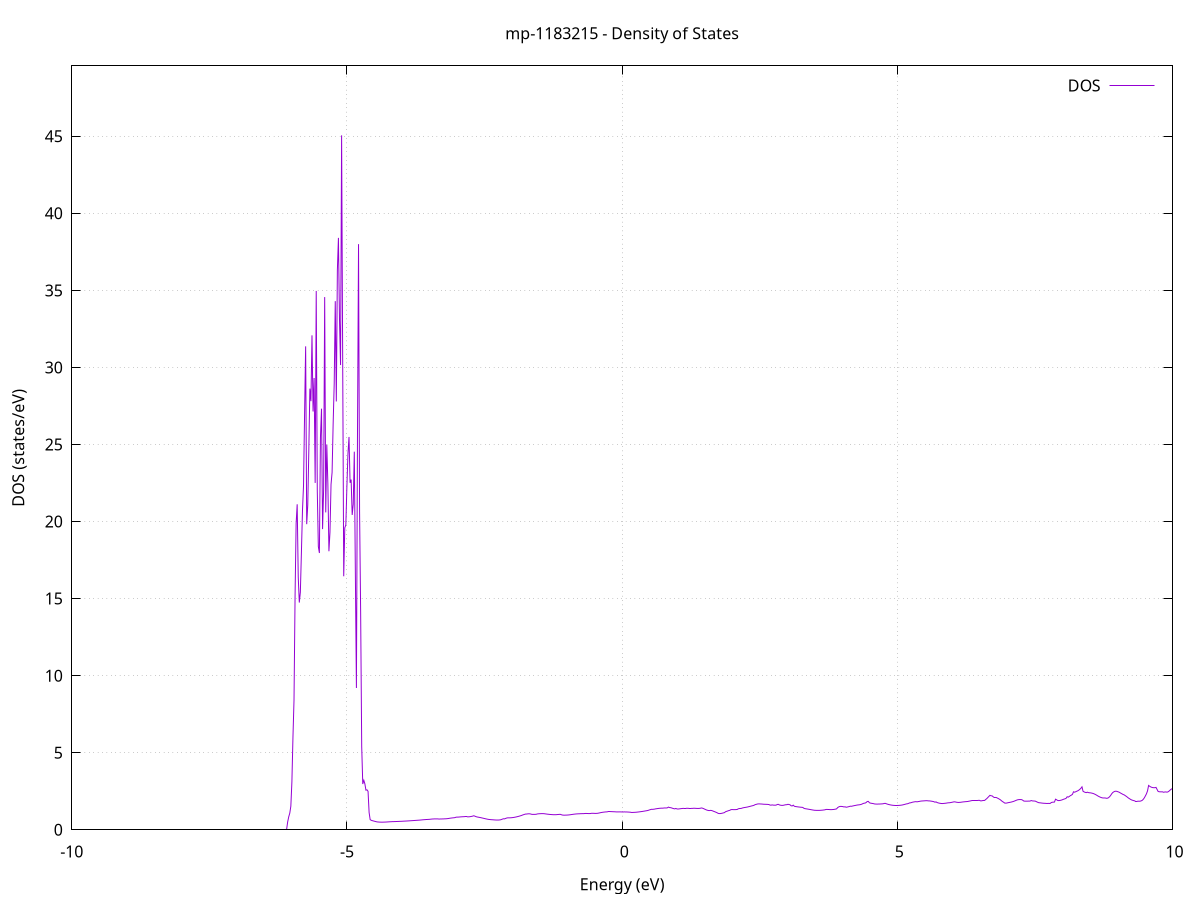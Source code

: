 set title 'mp-1183215 - Density of States'
set xlabel 'Energy (eV)'
set ylabel 'DOS (states/eV)'
set grid
set xrange [-10:10]
set yrange [0:49.569]
set xzeroaxis lt -1
set terminal png size 800,600
set output 'mp-1183215_dos_gnuplot.png'
plot '-' using 1:2 with lines title 'DOS'
-7.845600 0.000000
-7.826400 0.000000
-7.807100 0.000000
-7.787900 0.000000
-7.768700 0.000000
-7.749500 0.000000
-7.730300 0.000000
-7.711000 0.000000
-7.691800 0.000000
-7.672600 0.000000
-7.653400 0.000000
-7.634200 0.000000
-7.615000 0.000000
-7.595700 0.000000
-7.576500 0.000000
-7.557300 0.000000
-7.538100 0.000000
-7.518900 0.000000
-7.499700 0.000000
-7.480400 0.000000
-7.461200 0.000000
-7.442000 0.000000
-7.422800 0.000000
-7.403600 0.000000
-7.384300 0.000000
-7.365100 0.000000
-7.345900 0.000000
-7.326700 0.000000
-7.307500 0.000000
-7.288300 0.000000
-7.269000 0.000000
-7.249800 0.000000
-7.230600 0.000000
-7.211400 0.000000
-7.192200 0.000000
-7.172900 0.000000
-7.153700 0.000000
-7.134500 0.000000
-7.115300 0.000000
-7.096100 0.000000
-7.076900 0.000000
-7.057600 0.000000
-7.038400 0.000000
-7.019200 0.000000
-7.000000 0.000000
-6.980800 0.000000
-6.961500 0.000000
-6.942300 0.000000
-6.923100 0.000000
-6.903900 0.000000
-6.884700 0.000000
-6.865500 0.000000
-6.846200 0.000000
-6.827000 0.000000
-6.807800 0.000000
-6.788600 0.000000
-6.769400 0.000000
-6.750100 0.000000
-6.730900 0.000000
-6.711700 0.000000
-6.692500 0.000000
-6.673300 0.000000
-6.654100 0.000000
-6.634800 0.000000
-6.615600 0.000000
-6.596400 0.000000
-6.577200 0.000000
-6.558000 0.000000
-6.538800 0.000000
-6.519500 0.000000
-6.500300 0.000000
-6.481100 0.000000
-6.461900 0.000000
-6.442700 0.000000
-6.423400 0.000000
-6.404200 0.000000
-6.385000 0.000000
-6.365800 0.000000
-6.346600 0.000000
-6.327400 0.000000
-6.308100 0.000000
-6.288900 0.000000
-6.269700 0.000000
-6.250500 0.000000
-6.231300 0.000000
-6.212000 0.000000
-6.192800 0.000000
-6.173600 0.000000
-6.154400 0.000000
-6.135200 0.000000
-6.116000 0.000000
-6.096700 0.025700
-6.077500 0.509200
-6.058300 0.839200
-6.039100 1.078400
-6.019900 1.528700
-6.000600 3.114800
-5.981400 6.005700
-5.962200 8.414800
-5.943000 15.173400
-5.923800 19.871600
-5.904600 21.120400
-5.885300 16.396400
-5.866100 14.745200
-5.846900 15.410500
-5.827700 18.007200
-5.808500 20.702200
-5.789300 22.334100
-5.770000 27.037200
-5.750800 31.371200
-5.731600 19.831200
-5.712400 21.075300
-5.693200 24.624600
-5.673900 28.627700
-5.654700 27.813000
-5.635500 32.082400
-5.616300 27.142300
-5.597100 29.314900
-5.577900 22.506800
-5.558600 34.962600
-5.539400 22.015200
-5.520200 18.375300
-5.501000 17.959400
-5.481800 25.465400
-5.462500 27.325700
-5.443300 19.510400
-5.424100 22.095000
-5.404900 34.566300
-5.385700 20.592900
-5.366500 24.987500
-5.347200 22.475800
-5.328000 18.071800
-5.308800 19.307700
-5.289600 22.414600
-5.270400 23.187000
-5.251100 26.338300
-5.231900 28.941000
-5.212700 34.302500
-5.193500 27.791400
-5.174300 36.323100
-5.155100 38.407300
-5.135800 33.108200
-5.116600 30.153500
-5.097400 45.062600
-5.078200 30.756200
-5.059000 16.448500
-5.039700 19.590900
-5.020500 19.780900
-5.001300 22.271600
-4.982100 24.396200
-4.962900 25.489600
-4.943700 22.515600
-4.924400 22.721500
-4.905200 20.429600
-4.886000 21.118700
-4.866800 24.533700
-4.847600 16.693700
-4.828400 9.201400
-4.809100 25.425000
-4.789900 38.001400
-4.770700 20.618500
-4.751500 14.113900
-4.732300 5.413400
-4.713000 2.969800
-4.693800 3.209300
-4.674600 2.978000
-4.655400 2.569500
-4.636200 2.592700
-4.617000 2.495200
-4.597700 1.120900
-4.578500 0.657500
-4.559300 0.615900
-4.540100 0.592500
-4.520900 0.573800
-4.501600 0.555400
-4.482400 0.537000
-4.463200 0.518800
-4.444000 0.507400
-4.424800 0.502100
-4.405600 0.497000
-4.386300 0.495400
-4.367100 0.494800
-4.347900 0.495100
-4.328700 0.496500
-4.309500 0.498900
-4.290200 0.502300
-4.271000 0.506800
-4.251800 0.511500
-4.232600 0.516100
-4.213400 0.520400
-4.194200 0.524100
-4.174900 0.527300
-4.155700 0.529300
-4.136500 0.531200
-4.117300 0.534000
-4.098100 0.537100
-4.078900 0.540200
-4.059600 0.543200
-4.040400 0.546200
-4.021200 0.549300
-4.002000 0.552500
-3.982800 0.556100
-3.963500 0.559700
-3.944300 0.563500
-3.925100 0.567400
-3.905900 0.571400
-3.886700 0.575700
-3.867500 0.580200
-3.848200 0.584800
-3.829000 0.589500
-3.809800 0.594200
-3.790600 0.599000
-3.771400 0.603800
-3.752100 0.608600
-3.732900 0.613500
-3.713700 0.618300
-3.694500 0.623300
-3.675300 0.628200
-3.656100 0.635300
-3.636800 0.642400
-3.617600 0.649000
-3.598400 0.655000
-3.579200 0.660400
-3.560000 0.665300
-3.540700 0.669400
-3.521500 0.673300
-3.502300 0.677300
-3.483100 0.685400
-3.463900 0.692900
-3.444700 0.698700
-3.425400 0.702800
-3.406200 0.705700
-3.387000 0.707000
-3.367800 0.706500
-3.348600 0.704400
-3.329400 0.697100
-3.310100 0.698900
-3.290900 0.700900
-3.271700 0.703000
-3.252500 0.705400
-3.233300 0.708200
-3.214000 0.711300
-3.194800 0.715600
-3.175600 0.722600
-3.156400 0.732400
-3.137200 0.744800
-3.118000 0.755400
-3.098700 0.763900
-3.079500 0.771800
-3.060300 0.779100
-3.041100 0.785800
-3.021900 0.812100
-3.002600 0.822800
-2.983400 0.819800
-2.964200 0.826900
-2.945000 0.833400
-2.925800 0.839200
-2.906600 0.844400
-2.887300 0.848900
-2.868100 0.850900
-2.848900 0.841000
-2.829700 0.840900
-2.810500 0.841200
-2.791200 0.840400
-2.772000 0.846000
-2.752800 0.857100
-2.733600 0.871200
-2.714400 0.887200
-2.695200 0.909300
-2.675900 0.883700
-2.656700 0.853000
-2.637500 0.833300
-2.618300 0.820300
-2.599100 0.807500
-2.579800 0.793600
-2.560600 0.778900
-2.541400 0.763500
-2.522200 0.747400
-2.503000 0.730700
-2.483800 0.715000
-2.464500 0.699400
-2.445300 0.685000
-2.426100 0.672900
-2.406900 0.665100
-2.387700 0.657600
-2.368500 0.652700
-2.349200 0.648400
-2.330000 0.642800
-2.310800 0.637200
-2.291600 0.633100
-2.272400 0.630500
-2.253100 0.631100
-2.233900 0.636000
-2.214700 0.644100
-2.195500 0.662400
-2.176300 0.690800
-2.157100 0.714000
-2.137800 0.706600
-2.118600 0.735300
-2.099400 0.760800
-2.080200 0.774600
-2.061000 0.777000
-2.041700 0.775000
-2.022500 0.778800
-2.003300 0.785600
-1.984100 0.794300
-1.964900 0.805100
-1.945700 0.817800
-1.926400 0.832300
-1.907200 0.848300
-1.888000 0.865900
-1.868800 0.884800
-1.849600 0.904900
-1.830300 0.926300
-1.811100 0.954900
-1.791900 0.978600
-1.772700 1.001200
-1.753500 1.019800
-1.734300 1.021200
-1.715000 1.032600
-1.695800 1.037900
-1.676600 1.034600
-1.657400 1.018700
-1.638200 0.999400
-1.619000 0.998500
-1.599700 0.999000
-1.580500 1.001400
-1.561300 1.006400
-1.542100 1.026400
-1.522900 1.035100
-1.503600 1.041100
-1.484400 1.043900
-1.465200 1.049400
-1.446000 1.048400
-1.426800 1.045400
-1.407600 1.038400
-1.388300 1.028200
-1.369100 1.018800
-1.349900 1.010100
-1.330700 1.002100
-1.311500 0.994300
-1.292200 0.989200
-1.273000 0.984100
-1.253800 0.979100
-1.234600 0.977500
-1.215400 0.977000
-1.196200 0.980800
-1.176900 0.986800
-1.157700 0.994400
-1.138500 0.999600
-1.119300 0.997900
-1.100100 0.970600
-1.080800 0.953500
-1.061600 0.948700
-1.042400 0.949100
-1.023200 0.951000
-1.004000 0.954000
-0.984800 0.958300
-0.965500 0.964500
-0.946300 0.974200
-0.927100 0.983900
-0.907900 0.994600
-0.888700 1.005300
-0.869500 1.014200
-0.850200 1.021500
-0.831000 1.028400
-0.811800 1.032800
-0.792600 1.036600
-0.773400 1.039700
-0.754100 1.042800
-0.734900 1.045800
-0.715700 1.047600
-0.696500 1.048000
-0.677300 1.056200
-0.658100 1.059800
-0.638800 1.056900
-0.619600 1.053300
-0.600400 1.054200
-0.581200 1.051100
-0.562000 1.066400
-0.542700 1.070200
-0.523500 1.068500
-0.504300 1.063600
-0.485100 1.062200
-0.465900 1.064300
-0.446700 1.068700
-0.427400 1.082000
-0.408200 1.096400
-0.389000 1.112100
-0.369800 1.126000
-0.350600 1.136900
-0.331300 1.146000
-0.312100 1.153800
-0.292900 1.160100
-0.273700 1.162900
-0.254500 1.182000
-0.235300 1.181800
-0.216000 1.180500
-0.196800 1.178000
-0.177600 1.174500
-0.158400 1.171100
-0.139200 1.167900
-0.119900 1.164400
-0.100700 1.158200
-0.081500 1.157700
-0.062300 1.160200
-0.043100 1.162100
-0.023900 1.159700
-0.004600 1.156500
0.014600 1.154100
0.033800 1.157800
0.053000 1.157600
0.072200 1.155800
0.091400 1.153500
0.110700 1.149600
0.129900 1.144700
0.149100 1.139200
0.168300 1.124400
0.187500 1.124900
0.206800 1.128400
0.226000 1.131900
0.245200 1.136100
0.264400 1.142000
0.283600 1.149700
0.302800 1.158000
0.322100 1.166900
0.341300 1.176300
0.360500 1.186500
0.379700 1.197800
0.398900 1.209300
0.418200 1.220900
0.437400 1.232700
0.456600 1.244700
0.475800 1.262300
0.495000 1.287600
0.514200 1.308300
0.533500 1.328600
0.552700 1.325800
0.571900 1.333100
0.591100 1.342100
0.610300 1.359100
0.629600 1.368000
0.648800 1.379100
0.668000 1.389000
0.687200 1.396300
0.706400 1.400300
0.725600 1.403000
0.744900 1.405000
0.764100 1.415700
0.783300 1.413700
0.802500 1.412900
0.821700 1.424100
0.840900 1.471800
0.860200 1.441000
0.879400 1.434600
0.898600 1.417500
0.917800 1.392600
0.937000 1.371500
0.956300 1.356000
0.975500 1.383100
0.994700 1.354500
1.013900 1.345500
1.033100 1.353600
1.052300 1.363000
1.071600 1.372300
1.090800 1.381500
1.110000 1.390100
1.129200 1.395400
1.148400 1.395500
1.167700 1.394000
1.186900 1.392100
1.206100 1.391100
1.225300 1.391700
1.244500 1.391500
1.263700 1.390400
1.283000 1.389000
1.302200 1.397800
1.321400 1.394600
1.340600 1.389800
1.359800 1.385800
1.379100 1.384500
1.398300 1.387300
1.417500 1.393200
1.436700 1.415800
1.455900 1.405800
1.475100 1.381000
1.494400 1.347300
1.513600 1.315300
1.532800 1.285800
1.552000 1.263900
1.571200 1.248600
1.590400 1.246100
1.609700 1.260600
1.628900 1.245300
1.648100 1.220200
1.667300 1.190700
1.686500 1.165000
1.705800 1.136800
1.725000 1.104300
1.744200 1.066000
1.763400 1.050500
1.782600 1.051600
1.801800 1.062900
1.821100 1.078100
1.840300 1.095500
1.859500 1.114000
1.878700 1.171100
1.897900 1.194900
1.917200 1.219000
1.936400 1.244100
1.955600 1.261200
1.974800 1.302300
1.994000 1.312300
2.013200 1.309100
2.032500 1.305800
2.051700 1.306700
2.070900 1.311500
2.090100 1.317000
2.109300 1.359500
2.128600 1.377400
2.147800 1.381300
2.167000 1.389600
2.186200 1.414800
2.205400 1.431900
2.224600 1.443900
2.243900 1.455700
2.263100 1.467100
2.282300 1.481700
2.301500 1.500000
2.320700 1.517500
2.340000 1.535400
2.359200 1.552500
2.378400 1.568500
2.397600 1.593700
2.416800 1.630200
2.436000 1.649500
2.455300 1.669000
2.474500 1.680900
2.493700 1.678400
2.512900 1.675300
2.532100 1.671200
2.551300 1.665800
2.570600 1.656300
2.589800 1.654900
2.609000 1.652700
2.628200 1.649600
2.647400 1.645800
2.666700 1.637200
2.685900 1.605300
2.705100 1.596900
2.724300 1.613800
2.743500 1.601700
2.762700 1.596100
2.782000 1.594400
2.801200 1.606600
2.820400 1.644000
2.839600 1.649500
2.858800 1.610800
2.878100 1.593200
2.897300 1.584900
2.916500 1.584200
2.935700 1.593300
2.954900 1.612100
2.974100 1.624500
2.993400 1.628900
3.012600 1.653100
3.031800 1.639600
3.051000 1.619900
3.070200 1.558300
3.089500 1.546600
3.108700 1.596800
3.127900 1.528300
3.147100 1.509700
3.166300 1.499600
3.185500 1.489900
3.204800 1.480400
3.224000 1.472200
3.243200 1.464900
3.262400 1.458300
3.281600 1.451500
3.300800 1.398700
3.320100 1.373500
3.339300 1.361800
3.358500 1.350900
3.377700 1.339300
3.396900 1.327200
3.416200 1.314700
3.435400 1.301700
3.454600 1.289200
3.473800 1.277100
3.493000 1.266800
3.512200 1.262500
3.531500 1.259600
3.550700 1.257500
3.569900 1.258200
3.589100 1.261000
3.608300 1.265000
3.627600 1.270500
3.646800 1.277500
3.666000 1.286000
3.685200 1.296000
3.704400 1.318900
3.723600 1.319400
3.742900 1.316700
3.762100 1.313100
3.781300 1.308900
3.800500 1.307300
3.819700 1.311000
3.839000 1.317000
3.858200 1.326900
3.877400 1.340000
3.896600 1.356600
3.915800 1.438600
3.935000 1.483700
3.954300 1.510500
3.973500 1.518500
3.992700 1.512900
4.011900 1.500700
4.031100 1.481600
4.050300 1.491200
4.069600 1.463500
4.088800 1.474600
4.108000 1.490400
4.127200 1.509700
4.146400 1.530700
4.165700 1.524600
4.184900 1.540000
4.204100 1.555800
4.223300 1.570200
4.242500 1.584200
4.261700 1.598100
4.281000 1.611000
4.300200 1.616400
4.319400 1.626100
4.338600 1.641800
4.357800 1.668000
4.377100 1.701900
4.396300 1.725100
4.415500 1.732300
4.434700 1.771000
4.453900 1.835900
4.473100 1.841900
4.492400 1.754800
4.511600 1.729800
4.530800 1.717500
4.550000 1.707000
4.569200 1.692700
4.588500 1.674200
4.607700 1.668600
4.626900 1.667600
4.646100 1.668400
4.665300 1.670300
4.684500 1.673000
4.703800 1.676200
4.723000 1.680700
4.742200 1.687400
4.761400 1.707400
4.780600 1.715400
4.799900 1.688400
4.819100 1.664900
4.838300 1.644500
4.857500 1.627100
4.876700 1.612700
4.895900 1.600800
4.915200 1.590300
4.934400 1.582900
4.953600 1.579400
4.972800 1.577700
4.992000 1.577800
5.011200 1.579200
5.030500 1.582900
5.049700 1.588700
5.068900 1.596500
5.088100 1.607600
5.107300 1.623100
5.126600 1.640600
5.145800 1.659700
5.165000 1.678700
5.184200 1.687300
5.203400 1.711500
5.222600 1.742200
5.241900 1.749900
5.261100 1.772200
5.280300 1.792800
5.299500 1.805100
5.318700 1.817600
5.338000 1.825000
5.357200 1.813500
5.376400 1.826100
5.395600 1.838300
5.414800 1.853400
5.434000 1.863900
5.453300 1.869100
5.472500 1.874000
5.491700 1.878200
5.510900 1.883800
5.530100 1.889000
5.549400 1.882500
5.568600 1.874100
5.587800 1.872400
5.607000 1.862100
5.626200 1.851600
5.645400 1.839200
5.664700 1.820600
5.683900 1.790500
5.703100 1.809200
5.722300 1.768700
5.741500 1.745400
5.760700 1.728700
5.780000 1.715700
5.799200 1.703900
5.818400 1.701800
5.837600 1.707900
5.856800 1.714600
5.876100 1.722600
5.895300 1.732600
5.914500 1.744900
5.933700 1.751300
5.952900 1.756000
5.972100 1.767500
5.991400 1.783100
6.010600 1.796900
6.029800 1.813300
6.049000 1.809000
6.068200 1.794000
6.087500 1.780800
6.106700 1.775100
6.125900 1.777200
6.145100 1.781700
6.164300 1.791700
6.183500 1.801900
6.202800 1.810300
6.222000 1.817700
6.241200 1.824000
6.260400 1.829400
6.279600 1.837200
6.298900 1.852000
6.318100 1.864700
6.337300 1.881200
6.356500 1.896600
6.375700 1.901300
6.394900 1.901000
6.414200 1.899900
6.433400 1.898900
6.452600 1.898100
6.471800 1.909100
6.491000 1.911900
6.510200 1.878700
6.529500 1.877500
6.548700 1.893200
6.567900 1.903000
6.587100 1.905000
6.606300 1.967100
6.625600 2.022900
6.644800 2.094200
6.664000 2.165200
6.683200 2.235800
6.702400 2.205300
6.721600 2.203000
6.740900 2.142700
6.760100 2.095000
6.779300 2.099200
6.798500 2.092300
6.817700 2.058200
6.837000 2.023700
6.856200 1.981700
6.875400 1.938100
6.894600 1.875900
6.913800 1.825300
6.933000 1.782100
6.952300 1.731600
6.971500 1.728600
6.990700 1.736800
7.009900 1.755000
7.029100 1.768500
7.048400 1.782100
7.067600 1.796700
7.086800 1.814600
7.106000 1.834000
7.125200 1.859400
7.144400 1.888000
7.163700 1.916700
7.182900 1.942900
7.202100 1.954800
7.221300 1.960700
7.240500 1.959300
7.259800 1.954400
7.279000 1.916800
7.298200 1.863800
7.317400 1.858100
7.336600 1.856500
7.355800 1.855800
7.375100 1.859400
7.394300 1.858300
7.413500 1.865300
7.432700 1.896700
7.451900 1.875100
7.471100 1.867900
7.490400 1.865700
7.509600 1.855800
7.528800 1.821200
7.548000 1.788200
7.567200 1.759500
7.586500 1.751500
7.605700 1.743500
7.624900 1.733700
7.644100 1.725400
7.663300 1.719700
7.682500 1.717100
7.701800 1.711900
7.721000 1.705500
7.740200 1.713000
7.759400 1.706900
7.778600 1.711700
7.797900 1.768200
7.817100 1.787800
7.836300 1.792000
7.855500 1.799600
7.874700 1.985700
7.893900 1.947400
7.913200 1.904400
7.932400 1.892300
7.951600 1.901400
7.970800 1.915800
7.990000 1.935600
8.009300 1.964000
8.028500 1.990300
8.047700 2.011300
8.066900 2.042000
8.086100 2.141700
8.105300 2.117000
8.124600 2.162500
8.143800 2.212700
8.163000 2.249500
8.182200 2.299100
8.201400 2.465300
8.220600 2.438700
8.239900 2.464800
8.259100 2.498200
8.278300 2.528200
8.297500 2.570300
8.316700 2.625700
8.336000 2.694400
8.355200 2.786000
8.374400 2.500100
8.393600 2.457500
8.412800 2.430300
8.432000 2.410900
8.451300 2.439400
8.470500 2.414000
8.489700 2.400900
8.508900 2.396900
8.528100 2.383200
8.547400 2.366500
8.566600 2.343900
8.585800 2.313400
8.605000 2.278700
8.624200 2.238800
8.643400 2.196100
8.662700 2.157800
8.681900 2.124800
8.701100 2.096600
8.720300 2.073900
8.739500 2.063700
8.758800 2.063100
8.778000 2.063700
8.797200 2.044000
8.816400 2.048600
8.835600 2.075000
8.854800 2.138000
8.874100 2.216200
8.893300 2.324300
8.912500 2.409500
8.931700 2.458200
8.950900 2.493000
8.970200 2.503000
8.989400 2.493000
9.008600 2.466400
9.027800 2.442900
9.047000 2.402100
9.066200 2.362400
9.085500 2.324700
9.104700 2.286700
9.123900 2.261500
9.143100 2.211600
9.162300 2.166400
9.181500 2.112000
9.200800 2.056500
9.220000 2.014400
9.239200 1.969100
9.258400 1.934900
9.277600 1.911000
9.296900 1.890700
9.316100 1.874100
9.335300 1.861800
9.354500 1.861600
9.373700 1.855400
9.392900 1.852600
9.412200 1.856500
9.431400 1.875800
9.450600 1.911400
9.469800 1.981300
9.489000 2.077400
9.508300 2.203800
9.527500 2.337600
9.546700 2.531500
9.565900 2.877300
9.585100 2.823300
9.604300 2.782800
9.623600 2.752800
9.642800 2.735800
9.662000 2.729600
9.681200 2.728500
9.700400 2.750900
9.719700 2.618400
9.738900 2.486600
9.758100 2.467100
9.777300 2.463900
9.796500 2.463500
9.815700 2.464400
9.835000 2.436500
9.854200 2.447700
9.873400 2.456500
9.892600 2.446000
9.911800 2.447900
9.931000 2.491000
9.950300 2.552100
9.969500 2.615100
9.988700 2.658100
10.007900 2.682300
10.027100 2.661700
10.046400 2.590700
10.065600 2.638400
10.084800 2.598700
10.104000 2.557100
10.123200 2.505800
10.142400 2.458400
10.161700 2.375800
10.180900 2.309500
10.200100 2.245900
10.219300 2.220400
10.238500 2.192500
10.257800 2.169500
10.277000 2.142800
10.296200 2.105900
10.315400 2.112600
10.334600 2.121900
10.353800 2.127100
10.373100 2.126200
10.392300 2.117500
10.411500 2.080300
10.430700 2.060700
10.449900 2.052100
10.469200 2.052700
10.488400 2.058600
10.507600 2.068200
10.526800 2.082600
10.546000 2.109900
10.565200 2.134300
10.584500 2.144900
10.603700 2.156400
10.622900 2.168200
10.642100 2.179800
10.661300 2.177600
10.680500 2.192100
10.699800 2.218900
10.719000 2.251500
10.738200 2.211400
10.757400 2.199200
10.776600 2.206000
10.795900 2.189300
10.815100 2.213900
10.834300 2.277300
10.853500 2.303600
10.872700 2.281600
10.891900 2.279200
10.911200 2.274700
10.930400 2.270200
10.949600 2.265800
10.968800 2.261200
10.988000 2.259800
11.007300 2.267100
11.026500 2.299900
11.045700 2.342500
11.064900 2.233100
11.084100 2.268800
11.103300 2.294500
11.122600 2.317900
11.141800 2.342900
11.161000 2.369700
11.180200 2.385300
11.199400 2.392800
11.218700 2.385100
11.237900 2.366900
11.257100 2.343100
11.276300 2.321400
11.295500 2.327100
11.314700 2.311800
11.334000 2.290500
11.353200 2.277000
11.372400 2.279700
11.391600 2.279800
11.410800 2.316600
11.430100 2.312900
11.449300 2.301400
11.468500 2.302600
11.487700 2.316400
11.506900 2.297100
11.526100 2.264700
11.545400 2.223700
11.564600 2.195200
11.583800 2.170900
11.603000 2.146300
11.622200 2.122600
11.641400 2.104600
11.660700 2.088900
11.679900 2.077500
11.699100 2.069500
11.718300 2.064300
11.737500 2.059500
11.756800 2.084800
11.776000 2.209200
11.795200 2.004700
11.814400 2.000900
11.833600 1.974800
11.852800 1.976500
11.872100 1.982500
11.891300 1.982000
11.910500 1.979900
11.929700 1.976900
11.948900 1.938600
11.968200 1.906300
11.987400 1.879700
12.006600 1.874400
12.025800 1.854800
12.045000 1.846200
12.064200 1.839400
12.083500 1.834800
12.102700 1.837500
12.121900 1.839400
12.141100 1.841200
12.160300 1.843300
12.179600 1.858700
12.198800 1.877400
12.218000 1.895000
12.237200 1.911700
12.256400 1.926800
12.275600 1.935400
12.294900 1.968000
12.314100 1.972000
12.333300 1.964200
12.352500 1.964500
12.371700 2.018500
12.390900 1.996800
12.410200 1.973000
12.429400 1.948100
12.448600 1.924000
12.467800 1.901700
12.487000 1.879400
12.506300 1.862500
12.525500 1.853500
12.544700 1.869600
12.563900 1.889800
12.583100 1.911800
12.602300 1.933300
12.621600 1.975900
12.640800 2.000400
12.660000 2.025700
12.679200 2.073100
12.698400 2.099800
12.717700 2.101700
12.736900 2.110400
12.756100 2.120900
12.775300 2.116700
12.794500 2.096600
12.813700 2.086200
12.833000 2.086200
12.852200 2.074300
12.871400 2.060900
12.890600 2.047900
12.909800 2.032700
12.929100 2.009800
12.948300 1.993100
12.967500 1.976500
12.986700 1.955400
13.005900 1.936000
13.025100 1.907200
13.044400 1.894800
13.063600 1.831400
13.082800 1.833200
13.102000 1.844500
13.121200 1.873300
13.140400 1.909900
13.159700 1.926300
13.178900 1.946500
13.198100 1.963800
13.217300 1.996100
13.236500 2.016000
13.255800 1.994000
13.275000 1.917700
13.294200 1.859700
13.313400 1.849800
13.332600 1.843600
13.351800 1.837400
13.371100 1.835500
13.390300 1.828200
13.409500 1.825100
13.428700 1.831800
13.447900 1.852800
13.467200 1.878900
13.486400 1.934200
13.505600 1.955800
13.524800 1.985300
13.544000 2.022600
13.563200 2.066900
13.582500 2.119200
13.601700 2.169500
13.620900 2.222300
13.640100 2.318200
13.659300 2.325400
13.678600 2.311800
13.697800 2.272800
13.717000 2.336800
13.736200 2.429500
13.755400 2.513500
13.774600 2.585000
13.793900 2.614300
13.813100 2.640400
13.832300 2.607300
13.851500 2.470000
13.870700 2.390900
13.890000 2.252900
13.909200 2.244500
13.928400 2.240500
13.947600 2.226400
13.966800 2.231300
13.986000 2.231300
14.005300 2.194100
14.024500 2.166200
14.043700 2.163100
14.062900 2.155800
14.082100 2.145000
14.101300 2.145800
14.120600 2.124800
14.139800 2.147600
14.159000 2.186600
14.178200 2.212200
14.197400 2.364500
14.216700 2.480900
14.235900 2.595500
14.255100 2.616600
14.274300 2.600500
14.293500 2.558800
14.312700 2.551600
14.332000 2.582000
14.351200 2.673600
14.370400 2.673400
14.389600 2.722200
14.408800 2.774300
14.428100 2.814500
14.447300 2.857600
14.466500 2.920200
14.485700 3.016400
14.504900 3.104500
14.524100 3.116800
14.543400 3.111300
14.562600 3.091200
14.581800 3.068600
14.601000 3.034100
14.620200 2.925700
14.639500 2.906900
14.658700 2.880600
14.677900 2.864800
14.697100 2.843600
14.716300 2.871700
14.735500 2.869400
14.754800 2.826900
14.774000 2.737400
14.793200 2.644300
14.812400 2.563200
14.831600 2.496900
14.850800 2.444200
14.870100 2.404900
14.889300 2.376500
14.908500 2.356100
14.927700 2.342700
14.946900 2.340800
14.966200 2.343400
14.985400 2.325500
15.004600 2.291700
15.023800 2.254900
15.043000 2.219000
15.062200 2.183100
15.081500 2.141800
15.100700 2.085400
15.119900 2.091800
15.139100 2.113400
15.158300 2.185400
15.177600 2.219300
15.196800 2.260500
15.216000 2.304500
15.235200 2.270500
15.254400 2.336900
15.273600 2.385100
15.292900 2.472800
15.312100 2.558600
15.331300 2.677800
15.350500 2.828900
15.369700 2.852500
15.389000 2.839000
15.408200 2.811500
15.427400 2.830700
15.446600 2.841600
15.465800 2.837600
15.485000 2.815000
15.504300 2.790000
15.523500 2.795800
15.542700 2.895200
15.561900 2.913900
15.581100 2.855700
15.600300 2.737900
15.619600 2.723600
15.638800 2.706400
15.658000 2.651900
15.677200 2.654500
15.696400 2.659800
15.715700 2.670100
15.734900 2.693800
15.754100 2.717300
15.773300 2.741600
15.792500 2.764400
15.811700 2.874900
15.831000 3.004200
15.850200 3.175800
15.869400 3.424100
15.888600 3.299400
15.907800 3.326100
15.927100 3.369100
15.946300 3.396900
15.965500 3.456200
15.984700 3.511100
16.003900 3.542400
16.023100 3.511800
16.042400 3.953900
16.061600 3.573400
16.080800 3.427700
16.100000 3.281200
16.119200 3.184700
16.138500 3.131200
16.157700 3.088100
16.176900 3.038200
16.196100 2.989800
16.215300 2.935300
16.234500 2.870300
16.253800 2.814300
16.273000 2.784600
16.292200 2.789400
16.311400 2.851500
16.330600 2.952800
16.349900 3.018200
16.369100 3.035800
16.388300 2.853200
16.407500 2.830000
16.426700 2.828100
16.445900 2.831500
16.465200 2.839400
16.484400 2.848300
16.503600 2.850500
16.522800 2.822300
16.542000 2.806000
16.561200 2.813400
16.580500 3.018100
16.599700 2.899800
16.618900 2.884300
16.638100 2.882100
16.657300 2.906300
16.676600 2.933700
16.695800 2.928500
16.715000 2.928300
16.734200 2.903000
16.753400 2.902400
16.772600 2.910000
16.791900 2.847600
16.811100 2.844000
16.830300 2.874300
16.849500 2.902200
16.868700 2.857200
16.888000 2.805200
16.907200 2.758700
16.926400 2.718000
16.945600 2.690400
16.964800 2.705200
16.984000 2.742800
17.003300 2.793000
17.022500 2.857800
17.041700 2.956100
17.060900 3.096300
17.080100 3.100400
17.099400 3.137400
17.118600 3.117400
17.137800 3.148400
17.157000 3.046000
17.176200 3.115800
17.195400 3.155700
17.214700 3.201100
17.233900 3.254200
17.253100 3.301700
17.272300 3.363700
17.291500 3.506200
17.310700 3.551900
17.330000 3.612800
17.349200 3.692500
17.368400 3.732500
17.387600 3.756900
17.406800 3.812500
17.426100 3.834800
17.445300 3.832800
17.464500 3.766600
17.483700 3.670700
17.502900 3.549900
17.522100 3.369600
17.541400 3.096100
17.560600 2.879300
17.579800 2.688500
17.599000 2.649700
17.618200 2.567600
17.637500 2.533000
17.656700 2.453600
17.675900 2.206200
17.695100 2.148200
17.714300 2.107000
17.733500 2.081000
17.752800 2.071000
17.772000 2.077900
17.791200 2.101500
17.810400 2.142200
17.829600 2.195800
17.848900 2.266900
17.868100 2.331200
17.887300 2.442500
17.906500 2.415200
17.925700 2.458400
17.944900 2.510600
17.964200 2.544500
17.983400 2.581200
18.002600 2.616900
18.021800 2.654800
18.041000 2.684500
18.060200 2.695500
18.079500 2.711500
18.098700 2.726800
18.117900 2.781100
18.137100 2.853000
18.156300 2.931000
18.175600 3.006900
18.194800 3.050100
18.214000 3.002800
18.233200 3.009200
18.252400 2.981900
18.271600 2.938600
18.290900 2.914300
18.310100 2.899900
18.329300 2.892800
18.348500 2.892200
18.367700 2.878300
18.387000 2.781600
18.406200 2.693400
18.425400 2.624600
18.444600 2.604000
18.463800 2.574800
18.483000 2.544500
18.502300 2.362300
18.521500 2.323100
18.540700 2.338000
18.559900 2.309100
18.579100 2.274100
18.598400 2.200500
18.617600 2.111300
18.636800 2.061100
18.656000 2.023000
18.675200 1.979100
18.694400 1.924300
18.713700 1.922500
18.732900 1.932300
18.752100 1.940400
18.771300 1.970800
18.790500 2.013200
18.809800 2.057700
18.829000 2.108100
18.848200 2.155600
18.867400 2.217500
18.886600 2.287100
18.905800 2.361200
18.925100 2.485900
18.944300 2.519200
18.963500 2.478300
18.982700 2.443000
19.001900 2.390100
19.021100 2.406800
19.040400 2.551200
19.059600 2.502900
19.078800 2.473300
19.098000 2.525400
19.117200 2.584000
19.136500 2.586900
19.155700 2.579800
19.174900 2.576500
19.194100 2.586700
19.213300 2.660500
19.232500 2.703600
19.251800 2.777600
19.271000 2.833200
19.290200 2.875400
19.309400 3.000000
19.328600 3.320700
19.347900 3.432600
19.367100 3.256100
19.386300 3.121700
19.405500 3.157900
19.424700 3.163900
19.443900 3.132000
19.463200 3.072300
19.482400 3.016100
19.501600 2.977100
19.520800 2.945500
19.540000 3.029100
19.559300 2.982300
19.578500 2.984200
19.597700 2.957700
19.616900 2.917000
19.636100 2.878900
19.655300 2.832100
19.674600 2.812600
19.693800 2.798300
19.713000 2.680500
19.732200 2.509200
19.751400 2.431500
19.770600 2.422200
19.789900 2.385400
19.809100 2.353700
19.828300 2.326400
19.847500 2.302400
19.866700 2.281500
19.886000 2.268100
19.905200 2.262700
19.924400 2.261200
19.943600 2.217600
19.962800 2.180700
19.982000 2.178300
20.001300 2.171800
20.020500 2.178600
20.039700 2.188300
20.058900 2.201000
20.078100 2.223500
20.097400 2.291100
20.116600 2.387800
20.135800 2.514000
20.155000 2.879100
20.174200 2.638500
20.193400 2.651500
20.212700 2.663100
20.231900 2.698600
20.251100 2.747500
20.270300 2.773100
20.289500 2.806700
20.308800 2.847500
20.328000 2.945100
20.347200 2.907300
20.366400 2.870500
20.385600 2.843300
20.404800 2.709900
20.424100 2.718800
20.443300 2.696800
20.462500 2.678300
20.481700 2.655700
20.500900 2.650800
20.520200 2.586400
20.539400 2.556800
20.558600 2.549300
20.577800 2.537400
20.597000 2.517600
20.616200 2.536300
20.635500 2.598100
20.654700 2.574500
20.673900 2.542000
20.693100 2.501600
20.712300 2.694700
20.731500 2.568400
20.750800 2.547700
20.770000 2.428400
20.789200 2.318900
20.808400 2.297900
20.827600 2.292100
20.846900 2.289800
20.866100 2.269800
20.885300 2.242800
20.904500 2.249900
20.923700 2.234300
20.942900 2.181200
20.962200 2.127100
20.981400 2.115100
21.000600 2.108000
21.019800 2.103700
21.039000 2.099800
21.058300 2.091400
21.077500 2.081400
21.096700 2.592200
21.115900 2.116800
21.135100 2.144800
21.154300 2.207500
21.173600 2.264500
21.192800 2.327100
21.212000 2.412800
21.231200 2.485900
21.250400 2.557900
21.269700 2.638200
21.288900 2.711800
21.308100 2.764700
21.327300 2.783500
21.346500 2.800300
21.365700 2.784900
21.385000 2.781400
21.404200 2.844300
21.423400 2.831700
21.442600 2.810800
21.461800 2.831300
21.481000 2.717700
21.500300 2.687200
21.519500 2.700600
21.538700 2.728200
21.557900 2.767900
21.577100 2.877000
21.596400 2.923000
21.615600 2.966900
21.634800 3.014800
21.654000 3.059400
21.673200 3.104400
21.692400 3.100400
21.711700 3.115500
21.730900 3.158100
21.750100 3.201300
21.769300 3.225600
21.788500 3.224400
21.807800 3.235700
21.827000 3.148900
21.846200 3.060200
21.865400 3.131600
21.884600 3.171600
21.903800 3.115000
21.923100 3.179000
21.942300 3.289200
21.961500 3.310400
21.980700 3.213800
21.999900 3.123900
22.019200 2.976000
22.038400 2.893800
22.057600 2.828100
22.076800 2.774300
22.096000 2.718100
22.115200 2.647700
22.134500 2.588200
22.153700 2.551700
22.172900 2.515800
22.192100 2.493500
22.211300 2.505100
22.230500 2.491200
22.249800 2.424100
22.269000 2.411900
22.288200 2.407500
22.307400 2.410200
22.326600 2.323500
22.345900 2.314200
22.365100 2.311400
22.384300 2.279400
22.403500 2.295300
22.422700 2.324800
22.441900 2.390500
22.461200 2.478800
22.480400 2.573900
22.499600 2.608000
22.518800 2.702100
22.538000 2.816800
22.557300 2.883100
22.576500 3.007600
22.595700 3.138200
22.614900 3.215900
22.634100 3.336900
22.653300 3.470400
22.672600 3.601300
22.691800 3.712900
22.711000 3.854600
22.730200 3.819700
22.749400 3.714000
22.768700 3.581600
22.787900 3.494200
22.807100 3.440500
22.826300 3.381700
22.845500 3.286300
22.864700 3.198000
22.884000 3.107200
22.903200 3.012300
22.922400 2.913600
22.941600 2.893200
22.960800 2.760600
22.980100 2.589500
22.999300 2.506300
23.018500 2.447700
23.037700 2.416500
23.056900 2.438200
23.076100 2.487900
23.095400 2.579100
23.114600 2.690100
23.133800 2.813700
23.153000 2.922000
23.172200 3.015000
23.191400 3.065700
23.210700 3.174400
23.229900 3.283300
23.249100 3.408500
23.268300 3.584000
23.287500 3.808300
23.306800 3.944800
23.326000 4.136100
23.345200 4.121700
23.364400 4.056100
23.383600 3.979900
23.402800 3.941200
23.422100 3.892400
23.441300 3.770400
23.460500 3.610200
23.479700 3.419100
23.498900 3.216900
23.518200 2.991200
23.537400 2.824400
23.556600 2.680900
23.575800 2.587800
23.595000 2.503800
23.614200 2.412400
23.633500 2.343800
23.652700 2.347600
23.671900 2.404300
23.691100 2.479900
23.710300 2.578600
23.729600 2.696900
23.748800 2.846100
23.768000 3.026200
23.787200 3.131000
23.806400 3.335400
23.825600 3.424700
23.844900 3.524300
23.864100 3.563000
23.883300 3.622700
23.902500 3.797400
23.921700 3.919500
23.940900 3.986600
23.960200 4.041600
23.979400 4.110400
23.998600 4.098700
24.017800 3.946800
24.037000 3.862900
24.056300 3.792100
24.075500 3.734300
24.094700 3.673000
24.113900 3.607900
24.133100 3.547200
24.152300 3.474100
24.171600 3.404000
24.190800 3.299500
24.210000 3.151100
24.229200 3.033900
24.248400 2.947900
24.267700 2.893900
24.286900 2.820400
24.306100 2.799200
24.325300 2.819000
24.344500 2.848700
24.363700 2.872900
24.383000 2.892800
24.402200 2.911500
24.421400 2.938100
24.440600 3.061300
24.459800 2.958100
24.479100 2.967500
24.498300 2.999500
24.517500 3.032700
24.536700 3.075100
24.555900 3.137800
24.575100 3.259900
24.594400 3.387600
24.613600 3.347000
24.632800 3.286500
24.652000 3.254200
24.671200 3.219200
24.690400 3.178400
24.709700 3.142400
24.728900 3.113400
24.748100 3.118000
24.767300 3.369800
24.786500 3.365700
24.805800 3.378500
24.825000 3.512800
24.844200 3.542000
24.863400 3.481700
24.882600 3.436800
24.901800 3.413300
24.921100 3.388000
24.940300 3.380500
24.959500 3.385800
24.978700 3.444500
24.997900 3.597900
25.017200 3.407400
25.036400 3.384000
25.055600 3.362900
25.074800 3.335900
25.094000 3.300500
25.113200 3.265500
25.132500 3.256000
25.151700 3.256300
25.170900 3.242600
25.190100 3.211200
25.209300 3.209500
25.228600 3.150000
25.247800 3.119500
25.267000 3.143200
25.286200 3.205100
25.305400 3.302600
25.324600 3.447500
25.343900 3.658700
25.363100 3.836200
25.382300 3.705700
25.401500 3.709400
25.420700 3.707000
25.440000 3.705500
25.459200 3.623300
25.478400 3.567600
25.497600 3.512300
25.516800 3.466800
25.536000 3.437800
25.555300 3.418500
25.574500 3.270900
25.593700 3.201000
25.612900 3.083500
25.632100 3.003000
25.651300 2.934600
25.670600 2.878900
25.689800 2.833000
25.709000 2.815600
25.728200 2.816500
25.747400 2.825400
25.766700 2.843900
25.785900 2.877900
25.805100 2.925500
25.824300 2.930400
25.843500 2.809600
25.862700 2.690500
25.882000 2.592800
25.901200 2.509000
25.920400 2.434400
25.939600 2.376500
25.958800 2.300600
25.978100 2.256200
25.997300 2.248900
26.016500 2.237100
26.035700 2.227600
26.054900 2.217400
26.074100 2.180100
26.093400 2.216900
26.112600 2.218900
26.131800 2.188000
26.151000 2.120700
26.170200 2.068700
26.189500 2.025000
26.208700 1.987000
26.227900 1.949100
26.247100 1.918400
26.266300 1.898600
26.285500 1.888800
26.304800 1.888300
26.324000 1.891800
26.343200 1.887800
26.362400 1.880300
26.381600 1.880800
26.400800 1.787600
26.420100 1.697400
26.439300 1.627500
26.458500 1.577700
26.477700 1.539700
26.496900 1.505800
26.516200 1.470200
26.535400 1.429500
26.554600 1.377900
26.573800 1.326500
26.593000 1.278900
26.612200 1.237700
26.631500 1.230600
26.650700 1.214600
26.669900 1.179700
26.689100 1.131100
26.708300 1.064900
26.727600 0.977300
26.746800 0.954800
26.766000 0.937100
26.785200 0.924200
26.804400 0.916300
26.823600 0.909700
26.842900 0.894700
26.862100 0.871100
26.881300 0.842800
26.900500 0.820100
26.919700 0.798600
26.939000 0.776400
26.958200 0.749500
26.977400 0.721800
26.996600 0.694400
27.015800 0.670700
27.035000 0.655200
27.054300 0.640300
27.073500 0.625900
27.092700 0.611700
27.111900 0.597800
27.131100 0.584500
27.150300 0.571600
27.169600 0.559500
27.188800 0.548600
27.208000 0.538400
27.227200 0.527900
27.246400 0.517400
27.265700 0.506500
27.284900 0.495400
27.304100 0.484400
27.323300 0.473300
27.342500 0.462100
27.361700 0.451500
27.381000 0.441400
27.400200 0.431200
27.419400 0.421000
27.438600 0.410800
27.457800 0.400600
27.477100 0.390400
27.496300 0.373500
27.515500 0.366600
27.534700 0.360600
27.553900 0.354700
27.573100 0.349200
27.592400 0.343700
27.611600 0.338400
27.630800 0.333300
27.650000 0.328300
27.669200 0.323500
27.688500 0.318700
27.707700 0.313700
27.726900 0.308600
27.746100 0.304200
27.765300 0.300900
27.784500 0.298600
27.803800 0.298300
27.823000 0.298500
27.842200 0.299000
27.861400 0.299800
27.880600 0.300900
27.899900 0.303500
27.919100 0.305300
27.938300 0.307200
27.957500 0.306700
27.976700 0.303900
27.995900 0.300700
28.015200 0.297600
28.034400 0.294500
28.053600 0.291600
28.072800 0.288800
28.092000 0.369700
28.111200 0.375100
28.130500 0.363100
28.149700 0.332600
28.168900 0.285300
28.188100 0.263000
28.207300 0.251000
28.226600 0.241100
28.245800 0.232400
28.265000 0.224800
28.284200 0.218300
28.303400 0.212900
28.322600 0.208700
28.341900 0.207500
28.361100 0.208400
28.380300 0.213000
28.399500 0.219300
28.418700 0.226400
28.438000 0.233700
28.457200 0.233100
28.476400 0.210400
28.495600 0.186000
28.514800 0.161200
28.534000 0.137100
28.553300 0.115300
28.572500 0.095900
28.591700 0.080500
28.610900 0.060500
28.630100 0.022100
28.649400 0.014800
28.668600 0.011900
28.687800 0.009400
28.707000 0.007100
28.726200 0.005100
28.745400 0.003500
28.764700 0.002200
28.783900 0.001200
28.803100 0.000500
28.822300 0.000100
28.841500 0.000000
28.860700 0.000000
28.880000 0.000000
28.899200 0.000000
28.918400 0.000000
28.937600 0.000000
28.956800 0.000000
28.976100 0.000000
28.995300 0.000000
29.014500 0.000000
29.033700 0.000000
29.052900 0.000000
29.072100 0.000000
29.091400 0.000000
29.110600 0.000000
29.129800 0.000000
29.149000 0.000000
29.168200 0.000000
29.187500 0.000000
29.206700 0.000000
29.225900 0.000000
29.245100 0.000000
29.264300 0.000000
29.283500 0.000000
29.302800 0.000000
29.322000 0.000000
29.341200 0.000000
29.360400 0.000000
29.379600 0.000000
29.398900 0.000000
29.418100 0.000000
29.437300 0.000000
29.456500 0.000000
29.475700 0.000000
29.494900 0.000000
29.514200 0.000000
29.533400 0.000000
29.552600 0.000000
29.571800 0.000000
29.591000 0.000000
29.610200 0.000000
29.629500 0.000000
29.648700 0.000000
29.667900 0.000000
29.687100 0.000000
29.706300 0.000000
29.725600 0.000000
29.744800 0.000000
29.764000 0.000000
29.783200 0.000000
29.802400 0.000000
29.821600 0.000000
29.840900 0.000000
29.860100 0.000000
29.879300 0.000000
29.898500 0.000000
29.917700 0.000000
29.937000 0.000000
29.956200 0.000000
29.975400 0.000000
29.994600 0.000000
30.013800 0.000000
30.033000 0.000000
30.052300 0.000000
30.071500 0.000000
30.090700 0.000000
30.109900 0.000000
30.129100 0.000000
30.148400 0.000000
30.167600 0.000000
30.186800 0.000000
30.206000 0.000000
30.225200 0.000000
30.244400 0.000000
30.263700 0.000000
30.282900 0.000000
30.302100 0.000000
30.321300 0.000000
30.340500 0.000000
30.359800 0.000000
30.379000 0.000000
30.398200 0.000000
30.417400 0.000000
30.436600 0.000000
30.455800 0.000000
30.475100 0.000000
30.494300 0.000000
30.513500 0.000000
30.532700 0.000000
30.551900 0.000000
30.571100 0.000000
30.590400 0.000000
e
